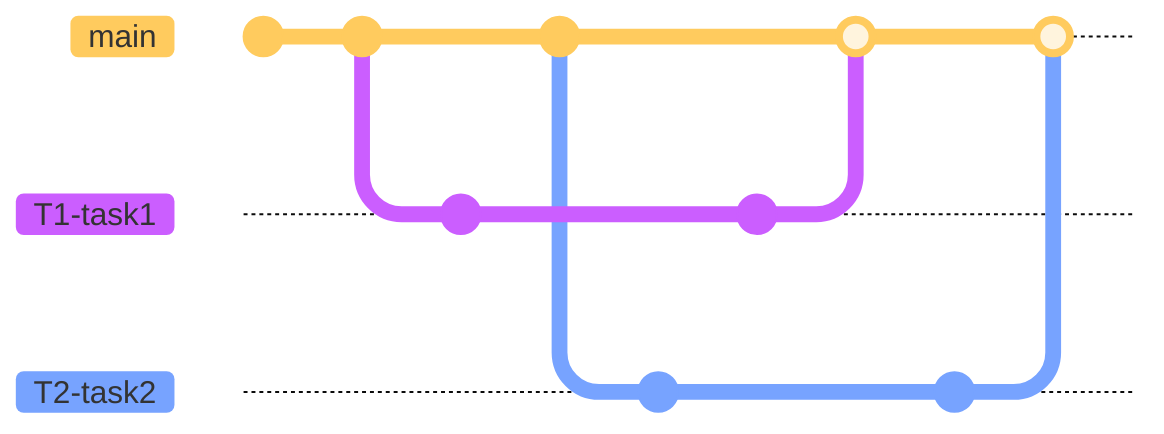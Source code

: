 %%{init: {
    'theme': 'base',
    'gitGraph': {
        'showCommitLabel': false,
        'mainBranchName': 'main'
    }
}}%%
gitGraph LR:
    commit
    commit
    branch T1-task1
    checkout T1-task1
    commit
    checkout main
    commit
    branch T2-task2
    checkout T2-task2
    commit
    checkout T1-task1
    commit
    checkout main
    merge T1-task1
    checkout T2-task2
    commit
    checkout main
    merge T2-task2